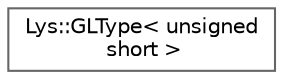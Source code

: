 digraph "Graphical Class Hierarchy"
{
 // LATEX_PDF_SIZE
  bgcolor="transparent";
  edge [fontname=Helvetica,fontsize=10,labelfontname=Helvetica,labelfontsize=10];
  node [fontname=Helvetica,fontsize=10,shape=box,height=0.2,width=0.4];
  rankdir="LR";
  Node0 [id="Node000000",label="Lys::GLType\< unsigned\l short \>",height=0.2,width=0.4,color="grey40", fillcolor="white", style="filled",URL="$structLys_1_1GLType_3_01unsigned_01short_01_4.html",tooltip=" "];
}
